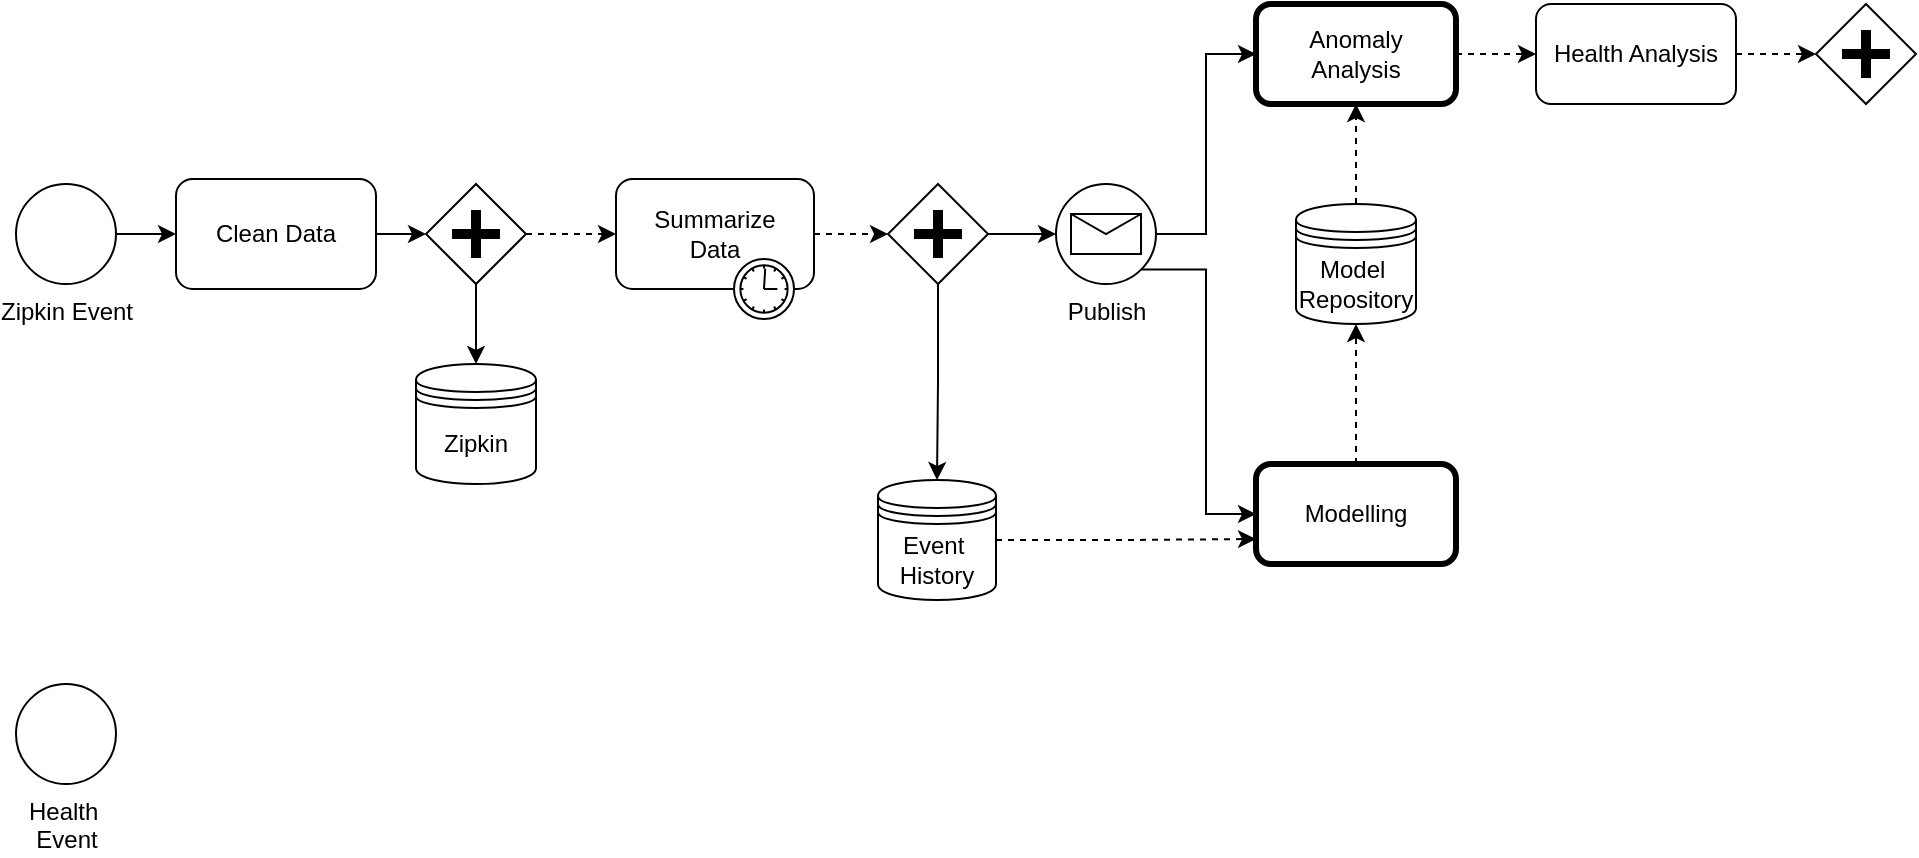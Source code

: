 <mxfile version="12.8.8" type="github">
  <diagram id="v1kaSg5XMLnamlTehL7t" name="Page-1">
    <mxGraphModel dx="782" dy="507" grid="1" gridSize="10" guides="1" tooltips="1" connect="1" arrows="1" fold="1" page="1" pageScale="1" pageWidth="850" pageHeight="1100" math="0" shadow="0">
      <root>
        <mxCell id="0" />
        <mxCell id="1" parent="0" />
        <mxCell id="SxOozk5HX5RI8pWN9_sA-17" style="edgeStyle=orthogonalEdgeStyle;rounded=0;orthogonalLoop=1;jettySize=auto;html=1;exitX=1;exitY=0.5;exitDx=0;exitDy=0;entryX=0;entryY=0.5;entryDx=0;entryDy=0;" edge="1" parent="1" source="SxOozk5HX5RI8pWN9_sA-1" target="SxOozk5HX5RI8pWN9_sA-4">
          <mxGeometry relative="1" as="geometry" />
        </mxCell>
        <mxCell id="SxOozk5HX5RI8pWN9_sA-1" value="Zipkin Event" style="shape=mxgraph.bpmn.shape;html=1;verticalLabelPosition=bottom;labelBackgroundColor=#ffffff;verticalAlign=top;align=center;perimeter=ellipsePerimeter;outlineConnect=0;outline=standard;symbol=general;" vertex="1" parent="1">
          <mxGeometry x="50" y="120" width="50" height="50" as="geometry" />
        </mxCell>
        <mxCell id="SxOozk5HX5RI8pWN9_sA-21" style="edgeStyle=orthogonalEdgeStyle;rounded=0;orthogonalLoop=1;jettySize=auto;html=1;exitX=0.5;exitY=1;exitDx=0;exitDy=0;entryX=0.5;entryY=0;entryDx=0;entryDy=0;" edge="1" parent="1" source="SxOozk5HX5RI8pWN9_sA-3" target="SxOozk5HX5RI8pWN9_sA-8">
          <mxGeometry relative="1" as="geometry" />
        </mxCell>
        <mxCell id="SxOozk5HX5RI8pWN9_sA-46" style="edgeStyle=orthogonalEdgeStyle;rounded=0;orthogonalLoop=1;jettySize=auto;html=1;exitX=1;exitY=0.5;exitDx=0;exitDy=0;dashed=1;entryX=0;entryY=0.5;entryDx=0;entryDy=0;" edge="1" parent="1" source="SxOozk5HX5RI8pWN9_sA-3" target="SxOozk5HX5RI8pWN9_sA-47">
          <mxGeometry relative="1" as="geometry">
            <mxPoint x="340" y="145.5" as="targetPoint" />
          </mxGeometry>
        </mxCell>
        <mxCell id="SxOozk5HX5RI8pWN9_sA-3" value="" style="shape=mxgraph.bpmn.shape;html=1;verticalLabelPosition=bottom;labelBackgroundColor=#ffffff;verticalAlign=top;align=center;perimeter=rhombusPerimeter;background=gateway;outlineConnect=0;outline=none;symbol=parallelGw;" vertex="1" parent="1">
          <mxGeometry x="255" y="120" width="50" height="50" as="geometry" />
        </mxCell>
        <mxCell id="SxOozk5HX5RI8pWN9_sA-19" style="edgeStyle=orthogonalEdgeStyle;rounded=0;orthogonalLoop=1;jettySize=auto;html=1;exitX=1;exitY=0.5;exitDx=0;exitDy=0;entryX=0;entryY=0.5;entryDx=0;entryDy=0;" edge="1" parent="1" source="SxOozk5HX5RI8pWN9_sA-4" target="SxOozk5HX5RI8pWN9_sA-3">
          <mxGeometry relative="1" as="geometry" />
        </mxCell>
        <mxCell id="SxOozk5HX5RI8pWN9_sA-4" value="Clean Data" style="shape=ext;rounded=1;html=1;whiteSpace=wrap;" vertex="1" parent="1">
          <mxGeometry x="130" y="117.5" width="100" height="55" as="geometry" />
        </mxCell>
        <mxCell id="SxOozk5HX5RI8pWN9_sA-8" value="Zipkin" style="shape=datastore;whiteSpace=wrap;html=1;" vertex="1" parent="1">
          <mxGeometry x="250" y="210" width="60" height="60" as="geometry" />
        </mxCell>
        <mxCell id="SxOozk5HX5RI8pWN9_sA-34" style="edgeStyle=orthogonalEdgeStyle;rounded=0;orthogonalLoop=1;jettySize=auto;html=1;entryX=0;entryY=0.75;entryDx=0;entryDy=0;dashed=1;" edge="1" parent="1" source="SxOozk5HX5RI8pWN9_sA-11" target="SxOozk5HX5RI8pWN9_sA-16">
          <mxGeometry relative="1" as="geometry" />
        </mxCell>
        <mxCell id="SxOozk5HX5RI8pWN9_sA-11" value="Event&amp;nbsp;&lt;br&gt;History" style="shape=datastore;whiteSpace=wrap;html=1;" vertex="1" parent="1">
          <mxGeometry x="481" y="268" width="59" height="60" as="geometry" />
        </mxCell>
        <mxCell id="SxOozk5HX5RI8pWN9_sA-27" style="edgeStyle=orthogonalEdgeStyle;rounded=0;orthogonalLoop=1;jettySize=auto;html=1;exitX=1;exitY=0.5;exitDx=0;exitDy=0;entryX=0;entryY=0.5;entryDx=0;entryDy=0;" edge="1" parent="1" source="SxOozk5HX5RI8pWN9_sA-12" target="SxOozk5HX5RI8pWN9_sA-15">
          <mxGeometry relative="1" as="geometry" />
        </mxCell>
        <mxCell id="SxOozk5HX5RI8pWN9_sA-28" style="edgeStyle=orthogonalEdgeStyle;rounded=0;orthogonalLoop=1;jettySize=auto;html=1;exitX=0.855;exitY=0.855;exitDx=0;exitDy=0;exitPerimeter=0;entryX=0;entryY=0.5;entryDx=0;entryDy=0;" edge="1" parent="1" source="SxOozk5HX5RI8pWN9_sA-12" target="SxOozk5HX5RI8pWN9_sA-16">
          <mxGeometry relative="1" as="geometry" />
        </mxCell>
        <mxCell id="SxOozk5HX5RI8pWN9_sA-12" value="Publish" style="shape=mxgraph.bpmn.shape;html=1;verticalLabelPosition=bottom;labelBackgroundColor=#ffffff;verticalAlign=top;align=center;perimeter=ellipsePerimeter;outlineConnect=0;outline=standard;symbol=message;" vertex="1" parent="1">
          <mxGeometry x="570" y="120" width="50" height="50" as="geometry" />
        </mxCell>
        <mxCell id="SxOozk5HX5RI8pWN9_sA-25" style="edgeStyle=orthogonalEdgeStyle;rounded=0;orthogonalLoop=1;jettySize=auto;html=1;exitX=0.5;exitY=1;exitDx=0;exitDy=0;entryX=0.5;entryY=0;entryDx=0;entryDy=0;" edge="1" parent="1" source="SxOozk5HX5RI8pWN9_sA-13" target="SxOozk5HX5RI8pWN9_sA-11">
          <mxGeometry relative="1" as="geometry" />
        </mxCell>
        <mxCell id="SxOozk5HX5RI8pWN9_sA-26" style="edgeStyle=orthogonalEdgeStyle;rounded=0;orthogonalLoop=1;jettySize=auto;html=1;exitX=1;exitY=0.5;exitDx=0;exitDy=0;entryX=0;entryY=0.5;entryDx=0;entryDy=0;" edge="1" parent="1" source="SxOozk5HX5RI8pWN9_sA-13" target="SxOozk5HX5RI8pWN9_sA-12">
          <mxGeometry relative="1" as="geometry" />
        </mxCell>
        <mxCell id="SxOozk5HX5RI8pWN9_sA-13" value="" style="shape=mxgraph.bpmn.shape;html=1;verticalLabelPosition=bottom;labelBackgroundColor=#ffffff;verticalAlign=top;align=center;perimeter=rhombusPerimeter;background=gateway;outlineConnect=0;outline=none;symbol=parallelGw;" vertex="1" parent="1">
          <mxGeometry x="486" y="120" width="50" height="50" as="geometry" />
        </mxCell>
        <mxCell id="SxOozk5HX5RI8pWN9_sA-14" value="Health&amp;nbsp;&lt;br&gt;Event" style="shape=mxgraph.bpmn.shape;html=1;verticalLabelPosition=bottom;labelBackgroundColor=#ffffff;verticalAlign=top;align=center;perimeter=ellipsePerimeter;outlineConnect=0;outline=standard;symbol=general;" vertex="1" parent="1">
          <mxGeometry x="50" y="370" width="50" height="50" as="geometry" />
        </mxCell>
        <mxCell id="SxOozk5HX5RI8pWN9_sA-38" style="edgeStyle=orthogonalEdgeStyle;rounded=0;orthogonalLoop=1;jettySize=auto;html=1;exitX=1;exitY=0.5;exitDx=0;exitDy=0;entryX=0;entryY=0.5;entryDx=0;entryDy=0;dashed=1;" edge="1" parent="1" source="SxOozk5HX5RI8pWN9_sA-15" target="SxOozk5HX5RI8pWN9_sA-37">
          <mxGeometry relative="1" as="geometry" />
        </mxCell>
        <mxCell id="SxOozk5HX5RI8pWN9_sA-15" value="Anomaly &lt;br&gt;Analysis" style="shape=ext;rounded=1;html=1;whiteSpace=wrap;strokeWidth=3;" vertex="1" parent="1">
          <mxGeometry x="670" y="30" width="100" height="50" as="geometry" />
        </mxCell>
        <mxCell id="SxOozk5HX5RI8pWN9_sA-35" style="edgeStyle=orthogonalEdgeStyle;rounded=0;orthogonalLoop=1;jettySize=auto;html=1;exitX=0.5;exitY=0;exitDx=0;exitDy=0;entryX=0.5;entryY=1;entryDx=0;entryDy=0;dashed=1;" edge="1" parent="1" source="SxOozk5HX5RI8pWN9_sA-16" target="SxOozk5HX5RI8pWN9_sA-29">
          <mxGeometry relative="1" as="geometry" />
        </mxCell>
        <mxCell id="SxOozk5HX5RI8pWN9_sA-16" value="Modelling" style="shape=ext;rounded=1;html=1;whiteSpace=wrap;strokeWidth=3;" vertex="1" parent="1">
          <mxGeometry x="670" y="260" width="100" height="50" as="geometry" />
        </mxCell>
        <mxCell id="SxOozk5HX5RI8pWN9_sA-36" style="edgeStyle=orthogonalEdgeStyle;rounded=0;orthogonalLoop=1;jettySize=auto;html=1;entryX=0.5;entryY=1;entryDx=0;entryDy=0;dashed=1;" edge="1" parent="1" source="SxOozk5HX5RI8pWN9_sA-29" target="SxOozk5HX5RI8pWN9_sA-15">
          <mxGeometry relative="1" as="geometry" />
        </mxCell>
        <mxCell id="SxOozk5HX5RI8pWN9_sA-29" value="Model&amp;nbsp;&lt;br&gt;Repository" style="shape=datastore;whiteSpace=wrap;html=1;" vertex="1" parent="1">
          <mxGeometry x="690" y="130" width="60" height="60" as="geometry" />
        </mxCell>
        <mxCell id="SxOozk5HX5RI8pWN9_sA-40" style="edgeStyle=orthogonalEdgeStyle;rounded=0;orthogonalLoop=1;jettySize=auto;html=1;exitX=1;exitY=0.5;exitDx=0;exitDy=0;entryX=0;entryY=0.5;entryDx=0;entryDy=0;dashed=1;" edge="1" parent="1" source="SxOozk5HX5RI8pWN9_sA-37" target="SxOozk5HX5RI8pWN9_sA-39">
          <mxGeometry relative="1" as="geometry" />
        </mxCell>
        <mxCell id="SxOozk5HX5RI8pWN9_sA-37" value="Health Analysis" style="shape=ext;rounded=1;html=1;whiteSpace=wrap;" vertex="1" parent="1">
          <mxGeometry x="810" y="30" width="100" height="50" as="geometry" />
        </mxCell>
        <mxCell id="SxOozk5HX5RI8pWN9_sA-39" value="" style="shape=mxgraph.bpmn.shape;html=1;verticalLabelPosition=bottom;labelBackgroundColor=#ffffff;verticalAlign=top;align=center;perimeter=rhombusPerimeter;background=gateway;outlineConnect=0;outline=none;symbol=parallelGw;" vertex="1" parent="1">
          <mxGeometry x="950" y="30" width="50" height="50" as="geometry" />
        </mxCell>
        <mxCell id="SxOozk5HX5RI8pWN9_sA-49" style="edgeStyle=orthogonalEdgeStyle;rounded=0;orthogonalLoop=1;jettySize=auto;html=1;exitX=1;exitY=0.5;exitDx=0;exitDy=0;entryX=0;entryY=0.5;entryDx=0;entryDy=0;dashed=1;" edge="1" parent="1" source="SxOozk5HX5RI8pWN9_sA-47" target="SxOozk5HX5RI8pWN9_sA-13">
          <mxGeometry relative="1" as="geometry" />
        </mxCell>
        <mxCell id="SxOozk5HX5RI8pWN9_sA-47" value="Summarize&lt;br&gt;Data" style="html=1;whiteSpace=wrap;rounded=1;dropTarget=0;" vertex="1" parent="1">
          <mxGeometry x="350" y="117.5" width="99" height="55" as="geometry" />
        </mxCell>
        <mxCell id="SxOozk5HX5RI8pWN9_sA-48" value="" style="shape=mxgraph.bpmn.timer_start;perimeter=ellipsePerimeter;html=1;verticalLabelPosition=bottom;labelBackgroundColor=#ffffff;verticalAlign=top;outlineConnect=0;" vertex="1" parent="SxOozk5HX5RI8pWN9_sA-47">
          <mxGeometry x="1" y="1" width="30" height="30" relative="1" as="geometry">
            <mxPoint x="-40" y="-15" as="offset" />
          </mxGeometry>
        </mxCell>
      </root>
    </mxGraphModel>
  </diagram>
</mxfile>
